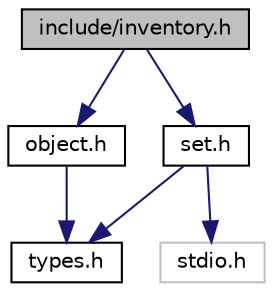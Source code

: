digraph "include/inventory.h"
{
 // LATEX_PDF_SIZE
  edge [fontname="Helvetica",fontsize="10",labelfontname="Helvetica",labelfontsize="10"];
  node [fontname="Helvetica",fontsize="10",shape=record];
  Node1 [label="include/inventory.h",height=0.2,width=0.4,color="black", fillcolor="grey75", style="filled", fontcolor="black",tooltip="Represents an inventory."];
  Node1 -> Node2 [color="midnightblue",fontsize="10",style="solid",fontname="Helvetica"];
  Node2 [label="object.h",height=0.2,width=0.4,color="black", fillcolor="white", style="filled",URL="$object_8h.html",tooltip="It defines the object interface."];
  Node2 -> Node3 [color="midnightblue",fontsize="10",style="solid",fontname="Helvetica"];
  Node3 [label="types.h",height=0.2,width=0.4,color="black", fillcolor="white", style="filled",URL="$types_8h.html",tooltip="It defines common types."];
  Node1 -> Node4 [color="midnightblue",fontsize="10",style="solid",fontname="Helvetica"];
  Node4 [label="set.h",height=0.2,width=0.4,color="black", fillcolor="white", style="filled",URL="$set_8h.html",tooltip="It defines set interface."];
  Node4 -> Node3 [color="midnightblue",fontsize="10",style="solid",fontname="Helvetica"];
  Node4 -> Node5 [color="midnightblue",fontsize="10",style="solid",fontname="Helvetica"];
  Node5 [label="stdio.h",height=0.2,width=0.4,color="grey75", fillcolor="white", style="filled",tooltip=" "];
}
